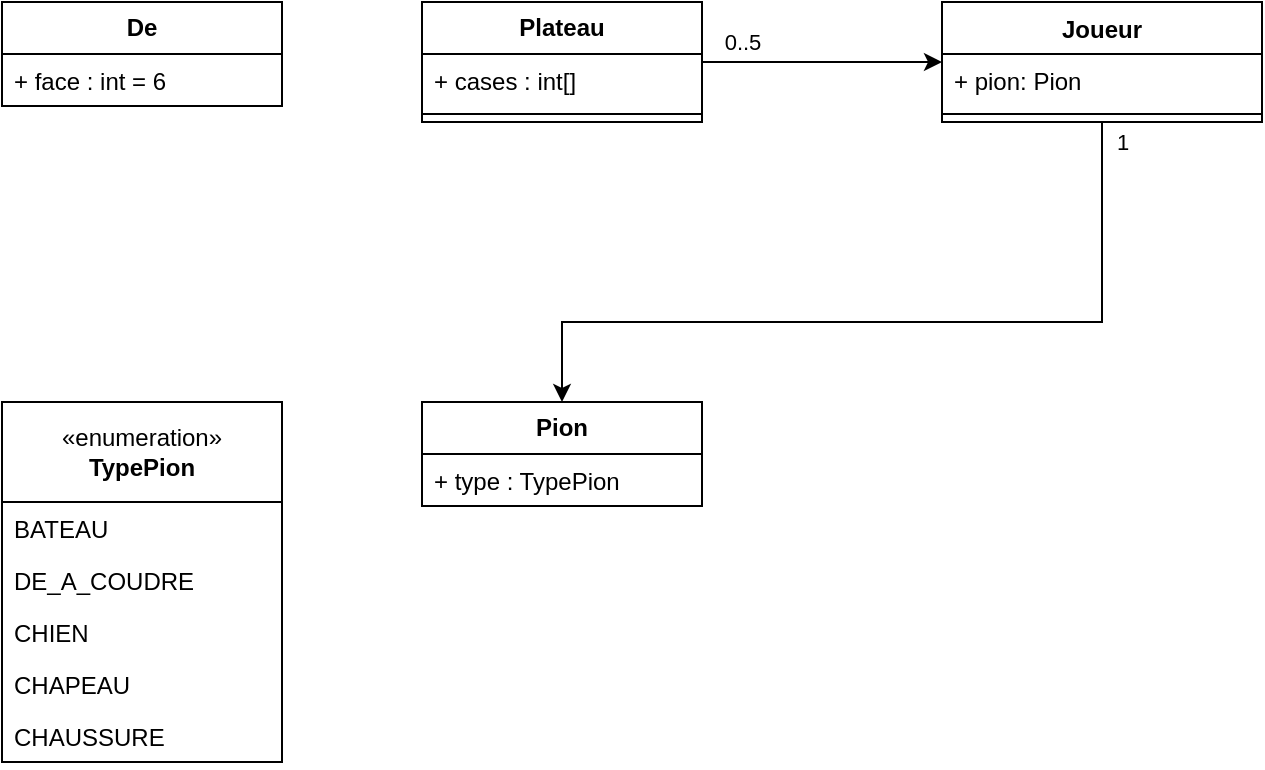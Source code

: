 <mxfile version="22.1.21" type="device">
  <diagram name="Page-1" id="Zr9JgXgjhbC67QQVbM-T">
    <mxGraphModel dx="743" dy="568" grid="1" gridSize="10" guides="1" tooltips="1" connect="1" arrows="1" fold="1" page="1" pageScale="1" pageWidth="850" pageHeight="1100" math="0" shadow="0">
      <root>
        <mxCell id="0" />
        <mxCell id="1" parent="0" />
        <mxCell id="W3lxr2eYqi7odfSvtDmj-1" value="&lt;b&gt;Plateau&lt;/b&gt;" style="swimlane;fontStyle=0;childLayout=stackLayout;horizontal=1;startSize=26;fillColor=none;horizontalStack=0;resizeParent=1;resizeParentMax=0;resizeLast=0;collapsible=1;marginBottom=0;whiteSpace=wrap;html=1;" parent="1" vertex="1">
          <mxGeometry x="310" y="40" width="140" height="60" as="geometry" />
        </mxCell>
        <mxCell id="W3lxr2eYqi7odfSvtDmj-2" value="+ cases : int[]" style="text;strokeColor=none;fillColor=none;align=left;verticalAlign=top;spacingLeft=4;spacingRight=4;overflow=hidden;rotatable=0;points=[[0,0.5],[1,0.5]];portConstraint=eastwest;whiteSpace=wrap;html=1;" parent="W3lxr2eYqi7odfSvtDmj-1" vertex="1">
          <mxGeometry y="26" width="140" height="26" as="geometry" />
        </mxCell>
        <mxCell id="Y7VKgSfkszSYDl2gtkxk-14" value="" style="line;strokeWidth=1;fillColor=none;align=left;verticalAlign=middle;spacingTop=-1;spacingLeft=3;spacingRight=3;rotatable=0;labelPosition=right;points=[];portConstraint=eastwest;strokeColor=inherit;" parent="W3lxr2eYqi7odfSvtDmj-1" vertex="1">
          <mxGeometry y="52" width="140" height="8" as="geometry" />
        </mxCell>
        <mxCell id="W3lxr2eYqi7odfSvtDmj-9" value="&lt;b&gt;Pion&lt;/b&gt;" style="swimlane;fontStyle=0;childLayout=stackLayout;horizontal=1;startSize=26;fillColor=none;horizontalStack=0;resizeParent=1;resizeParentMax=0;resizeLast=0;collapsible=1;marginBottom=0;whiteSpace=wrap;html=1;" parent="1" vertex="1">
          <mxGeometry x="310" y="240" width="140" height="52" as="geometry" />
        </mxCell>
        <mxCell id="W3lxr2eYqi7odfSvtDmj-10" value="+ type : TypePion" style="text;strokeColor=none;fillColor=none;align=left;verticalAlign=top;spacingLeft=4;spacingRight=4;overflow=hidden;rotatable=0;points=[[0,0.5],[1,0.5]];portConstraint=eastwest;whiteSpace=wrap;html=1;" parent="W3lxr2eYqi7odfSvtDmj-9" vertex="1">
          <mxGeometry y="26" width="140" height="26" as="geometry" />
        </mxCell>
        <mxCell id="Y7VKgSfkszSYDl2gtkxk-1" value="«enumeration»&lt;br&gt;&lt;b&gt;TypePion&lt;/b&gt;" style="swimlane;fontStyle=0;childLayout=stackLayout;horizontal=1;startSize=50;fillColor=none;horizontalStack=0;resizeParent=1;resizeParentMax=0;resizeLast=0;collapsible=1;marginBottom=0;whiteSpace=wrap;html=1;" parent="1" vertex="1">
          <mxGeometry x="100" y="240" width="140" height="180" as="geometry" />
        </mxCell>
        <mxCell id="Y7VKgSfkszSYDl2gtkxk-2" value="BATEAU" style="text;strokeColor=none;fillColor=none;align=left;verticalAlign=top;spacingLeft=4;spacingRight=4;overflow=hidden;rotatable=0;points=[[0,0.5],[1,0.5]];portConstraint=eastwest;whiteSpace=wrap;html=1;" parent="Y7VKgSfkszSYDl2gtkxk-1" vertex="1">
          <mxGeometry y="50" width="140" height="26" as="geometry" />
        </mxCell>
        <mxCell id="Y7VKgSfkszSYDl2gtkxk-3" value="DE_A_COUDRE" style="text;strokeColor=none;fillColor=none;align=left;verticalAlign=top;spacingLeft=4;spacingRight=4;overflow=hidden;rotatable=0;points=[[0,0.5],[1,0.5]];portConstraint=eastwest;whiteSpace=wrap;html=1;" parent="Y7VKgSfkszSYDl2gtkxk-1" vertex="1">
          <mxGeometry y="76" width="140" height="26" as="geometry" />
        </mxCell>
        <mxCell id="Y7VKgSfkszSYDl2gtkxk-4" value="CHIEN" style="text;strokeColor=none;fillColor=none;align=left;verticalAlign=top;spacingLeft=4;spacingRight=4;overflow=hidden;rotatable=0;points=[[0,0.5],[1,0.5]];portConstraint=eastwest;whiteSpace=wrap;html=1;" parent="Y7VKgSfkszSYDl2gtkxk-1" vertex="1">
          <mxGeometry y="102" width="140" height="26" as="geometry" />
        </mxCell>
        <mxCell id="Y7VKgSfkszSYDl2gtkxk-5" value="CHAPEAU" style="text;strokeColor=none;fillColor=none;align=left;verticalAlign=top;spacingLeft=4;spacingRight=4;overflow=hidden;rotatable=0;points=[[0,0.5],[1,0.5]];portConstraint=eastwest;whiteSpace=wrap;html=1;" parent="Y7VKgSfkszSYDl2gtkxk-1" vertex="1">
          <mxGeometry y="128" width="140" height="26" as="geometry" />
        </mxCell>
        <mxCell id="Y7VKgSfkszSYDl2gtkxk-6" value="CHAUSSURE" style="text;strokeColor=none;fillColor=none;align=left;verticalAlign=top;spacingLeft=4;spacingRight=4;overflow=hidden;rotatable=0;points=[[0,0.5],[1,0.5]];portConstraint=eastwest;whiteSpace=wrap;html=1;" parent="Y7VKgSfkszSYDl2gtkxk-1" vertex="1">
          <mxGeometry y="154" width="140" height="26" as="geometry" />
        </mxCell>
        <mxCell id="Y7VKgSfkszSYDl2gtkxk-10" value="&lt;b&gt;De&lt;/b&gt;" style="swimlane;fontStyle=0;childLayout=stackLayout;horizontal=1;startSize=26;fillColor=none;horizontalStack=0;resizeParent=1;resizeParentMax=0;resizeLast=0;collapsible=1;marginBottom=0;whiteSpace=wrap;html=1;" parent="1" vertex="1">
          <mxGeometry x="100" y="40" width="140" height="52" as="geometry" />
        </mxCell>
        <mxCell id="Y7VKgSfkszSYDl2gtkxk-11" value="+ face : int = 6" style="text;strokeColor=none;fillColor=none;align=left;verticalAlign=top;spacingLeft=4;spacingRight=4;overflow=hidden;rotatable=0;points=[[0,0.5],[1,0.5]];portConstraint=eastwest;whiteSpace=wrap;html=1;" parent="Y7VKgSfkszSYDl2gtkxk-10" vertex="1">
          <mxGeometry y="26" width="140" height="26" as="geometry" />
        </mxCell>
        <mxCell id="Y7VKgSfkszSYDl2gtkxk-21" style="edgeStyle=orthogonalEdgeStyle;rounded=0;orthogonalLoop=1;jettySize=auto;html=1;startArrow=classic;startFill=1;endArrow=none;endFill=0;" parent="1" source="Y7VKgSfkszSYDl2gtkxk-16" target="W3lxr2eYqi7odfSvtDmj-1" edge="1">
          <mxGeometry relative="1" as="geometry" />
        </mxCell>
        <mxCell id="oy-dYmfPTQbzvmZPyETi-3" value="0..5" style="edgeLabel;html=1;align=center;verticalAlign=middle;resizable=0;points=[];" vertex="1" connectable="0" parent="Y7VKgSfkszSYDl2gtkxk-21">
          <mxGeometry x="0.806" y="-2" relative="1" as="geometry">
            <mxPoint x="8" y="-8" as="offset" />
          </mxGeometry>
        </mxCell>
        <mxCell id="oy-dYmfPTQbzvmZPyETi-2" style="edgeStyle=orthogonalEdgeStyle;rounded=0;orthogonalLoop=1;jettySize=auto;html=1;entryX=0.5;entryY=0;entryDx=0;entryDy=0;" edge="1" parent="1" source="Y7VKgSfkszSYDl2gtkxk-16" target="W3lxr2eYqi7odfSvtDmj-9">
          <mxGeometry relative="1" as="geometry">
            <Array as="points">
              <mxPoint x="650" y="200" />
              <mxPoint x="380" y="200" />
            </Array>
          </mxGeometry>
        </mxCell>
        <mxCell id="oy-dYmfPTQbzvmZPyETi-4" value="1" style="edgeLabel;html=1;align=center;verticalAlign=middle;resizable=0;points=[];" vertex="1" connectable="0" parent="oy-dYmfPTQbzvmZPyETi-2">
          <mxGeometry x="-0.965" y="2" relative="1" as="geometry">
            <mxPoint x="8" y="3" as="offset" />
          </mxGeometry>
        </mxCell>
        <mxCell id="Y7VKgSfkszSYDl2gtkxk-16" value="Joueur" style="swimlane;fontStyle=1;align=center;verticalAlign=top;childLayout=stackLayout;horizontal=1;startSize=26;horizontalStack=0;resizeParent=1;resizeParentMax=0;resizeLast=0;collapsible=1;marginBottom=0;whiteSpace=wrap;html=1;" parent="1" vertex="1">
          <mxGeometry x="570" y="40" width="160" height="60" as="geometry" />
        </mxCell>
        <mxCell id="Y7VKgSfkszSYDl2gtkxk-20" value="+ pion: Pion" style="text;strokeColor=none;fillColor=none;align=left;verticalAlign=top;spacingLeft=4;spacingRight=4;overflow=hidden;rotatable=0;points=[[0,0.5],[1,0.5]];portConstraint=eastwest;whiteSpace=wrap;html=1;" parent="Y7VKgSfkszSYDl2gtkxk-16" vertex="1">
          <mxGeometry y="26" width="160" height="26" as="geometry" />
        </mxCell>
        <mxCell id="Y7VKgSfkszSYDl2gtkxk-18" value="" style="line;strokeWidth=1;fillColor=none;align=left;verticalAlign=middle;spacingTop=-1;spacingLeft=3;spacingRight=3;rotatable=0;labelPosition=right;points=[];portConstraint=eastwest;strokeColor=inherit;" parent="Y7VKgSfkszSYDl2gtkxk-16" vertex="1">
          <mxGeometry y="52" width="160" height="8" as="geometry" />
        </mxCell>
      </root>
    </mxGraphModel>
  </diagram>
</mxfile>

